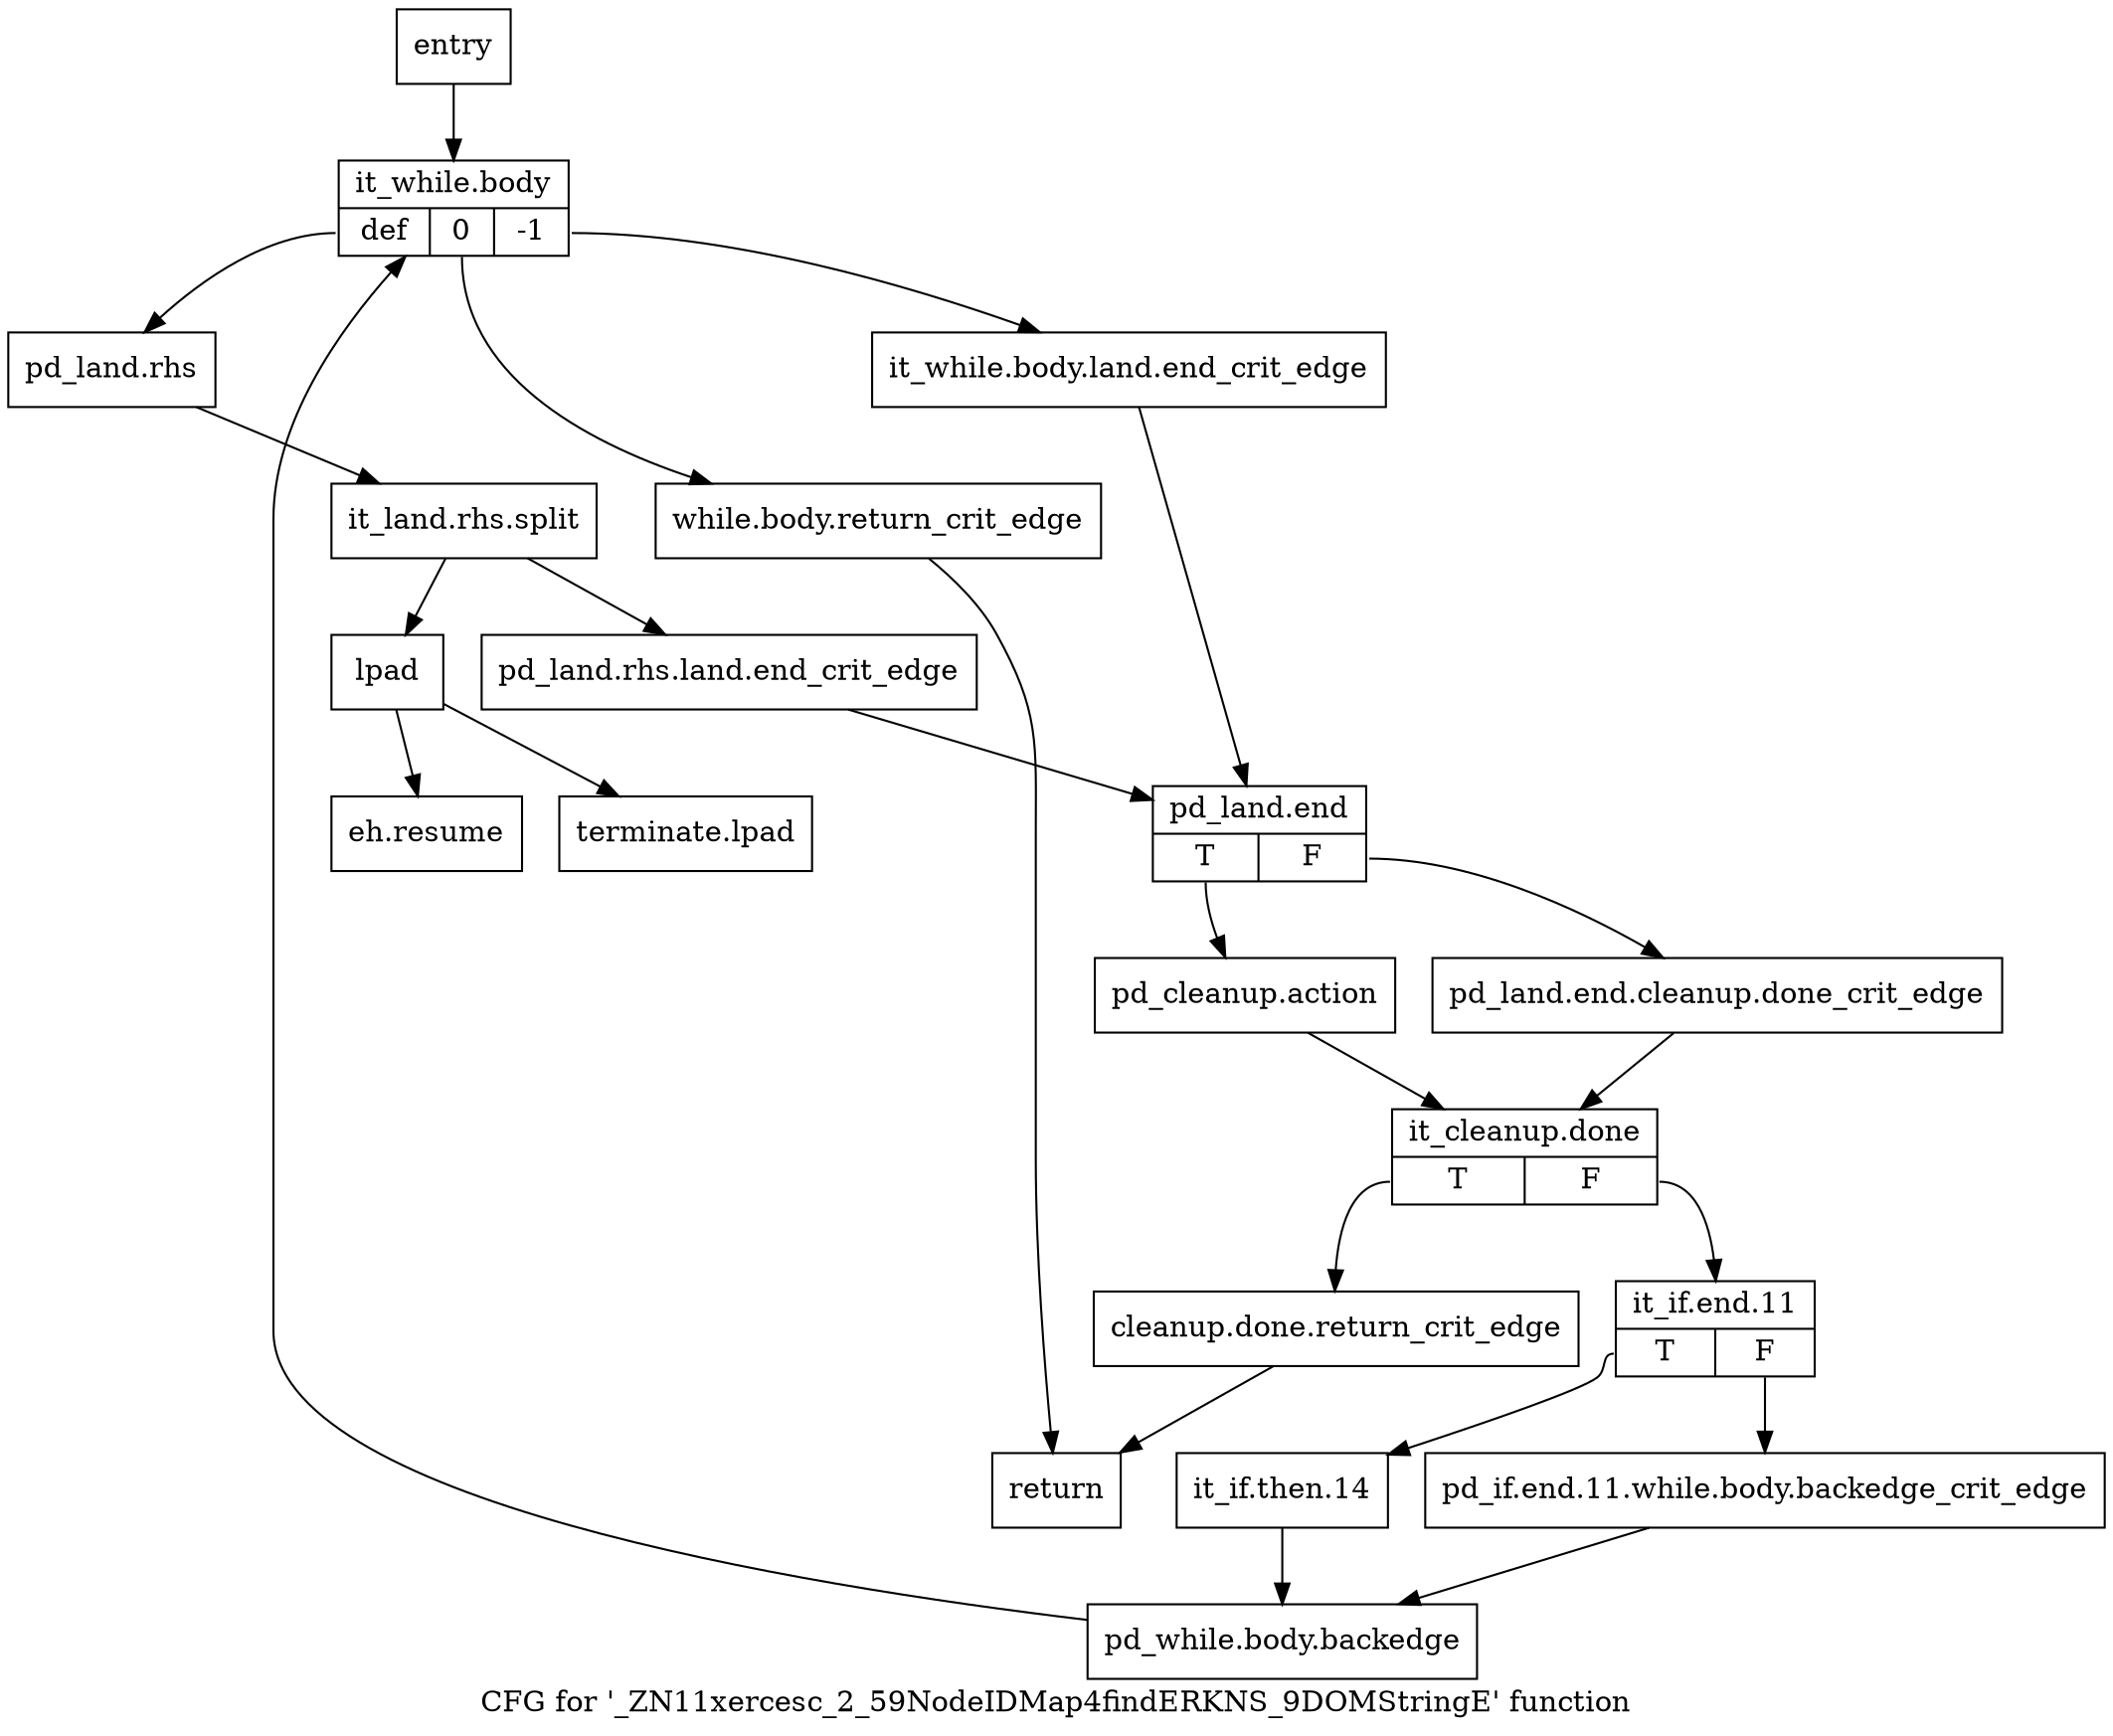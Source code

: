 digraph "CFG for '_ZN11xercesc_2_59NodeIDMap4findERKNS_9DOMStringE' function" {
	label="CFG for '_ZN11xercesc_2_59NodeIDMap4findERKNS_9DOMStringE' function";

	Node0x3b45180 [shape=record,label="{entry}"];
	Node0x3b45180 -> Node0x3b451d0;
	Node0x3b451d0 [shape=record,label="{it_while.body|{<s0>def|<s1>0|<s2>-1}}"];
	Node0x3b451d0:s0 -> Node0x3b452c0;
	Node0x3b451d0:s1 -> Node0x3b45270;
	Node0x3b451d0:s2 -> Node0x3b45220;
	Node0x3b45220 [shape=record,label="{it_while.body.land.end_crit_edge}"];
	Node0x3b45220 -> Node0x3b45360;
	Node0x3b45270 [shape=record,label="{while.body.return_crit_edge}"];
	Node0x3b45270 -> Node0x3b45680;
	Node0x3b452c0 [shape=record,label="{pd_land.rhs}"];
	Node0x3b452c0 -> Node0xabc2150;
	Node0xabc2150 [shape=record,label="{it_land.rhs.split}"];
	Node0xabc2150 -> Node0x3b45310;
	Node0xabc2150 -> Node0x3b454f0;
	Node0x3b45310 [shape=record,label="{pd_land.rhs.land.end_crit_edge}"];
	Node0x3b45310 -> Node0x3b45360;
	Node0x3b45360 [shape=record,label="{pd_land.end|{<s0>T|<s1>F}}"];
	Node0x3b45360:s0 -> Node0x3b45400;
	Node0x3b45360:s1 -> Node0x3b453b0;
	Node0x3b453b0 [shape=record,label="{pd_land.end.cleanup.done_crit_edge}"];
	Node0x3b453b0 -> Node0x3b45450;
	Node0x3b45400 [shape=record,label="{pd_cleanup.action}"];
	Node0x3b45400 -> Node0x3b45450;
	Node0x3b45450 [shape=record,label="{it_cleanup.done|{<s0>T|<s1>F}}"];
	Node0x3b45450:s0 -> Node0x3b454a0;
	Node0x3b45450:s1 -> Node0x3b45540;
	Node0x3b454a0 [shape=record,label="{cleanup.done.return_crit_edge}"];
	Node0x3b454a0 -> Node0x3b45680;
	Node0x3b454f0 [shape=record,label="{lpad}"];
	Node0x3b454f0 -> Node0x3b456d0;
	Node0x3b454f0 -> Node0x3b45720;
	Node0x3b45540 [shape=record,label="{it_if.end.11|{<s0>T|<s1>F}}"];
	Node0x3b45540:s0 -> Node0x3b455e0;
	Node0x3b45540:s1 -> Node0x3b45590;
	Node0x3b45590 [shape=record,label="{pd_if.end.11.while.body.backedge_crit_edge}"];
	Node0x3b45590 -> Node0x3b45630;
	Node0x3b455e0 [shape=record,label="{it_if.then.14}"];
	Node0x3b455e0 -> Node0x3b45630;
	Node0x3b45630 [shape=record,label="{pd_while.body.backedge}"];
	Node0x3b45630 -> Node0x3b451d0;
	Node0x3b45680 [shape=record,label="{return}"];
	Node0x3b456d0 [shape=record,label="{eh.resume}"];
	Node0x3b45720 [shape=record,label="{terminate.lpad}"];
}
